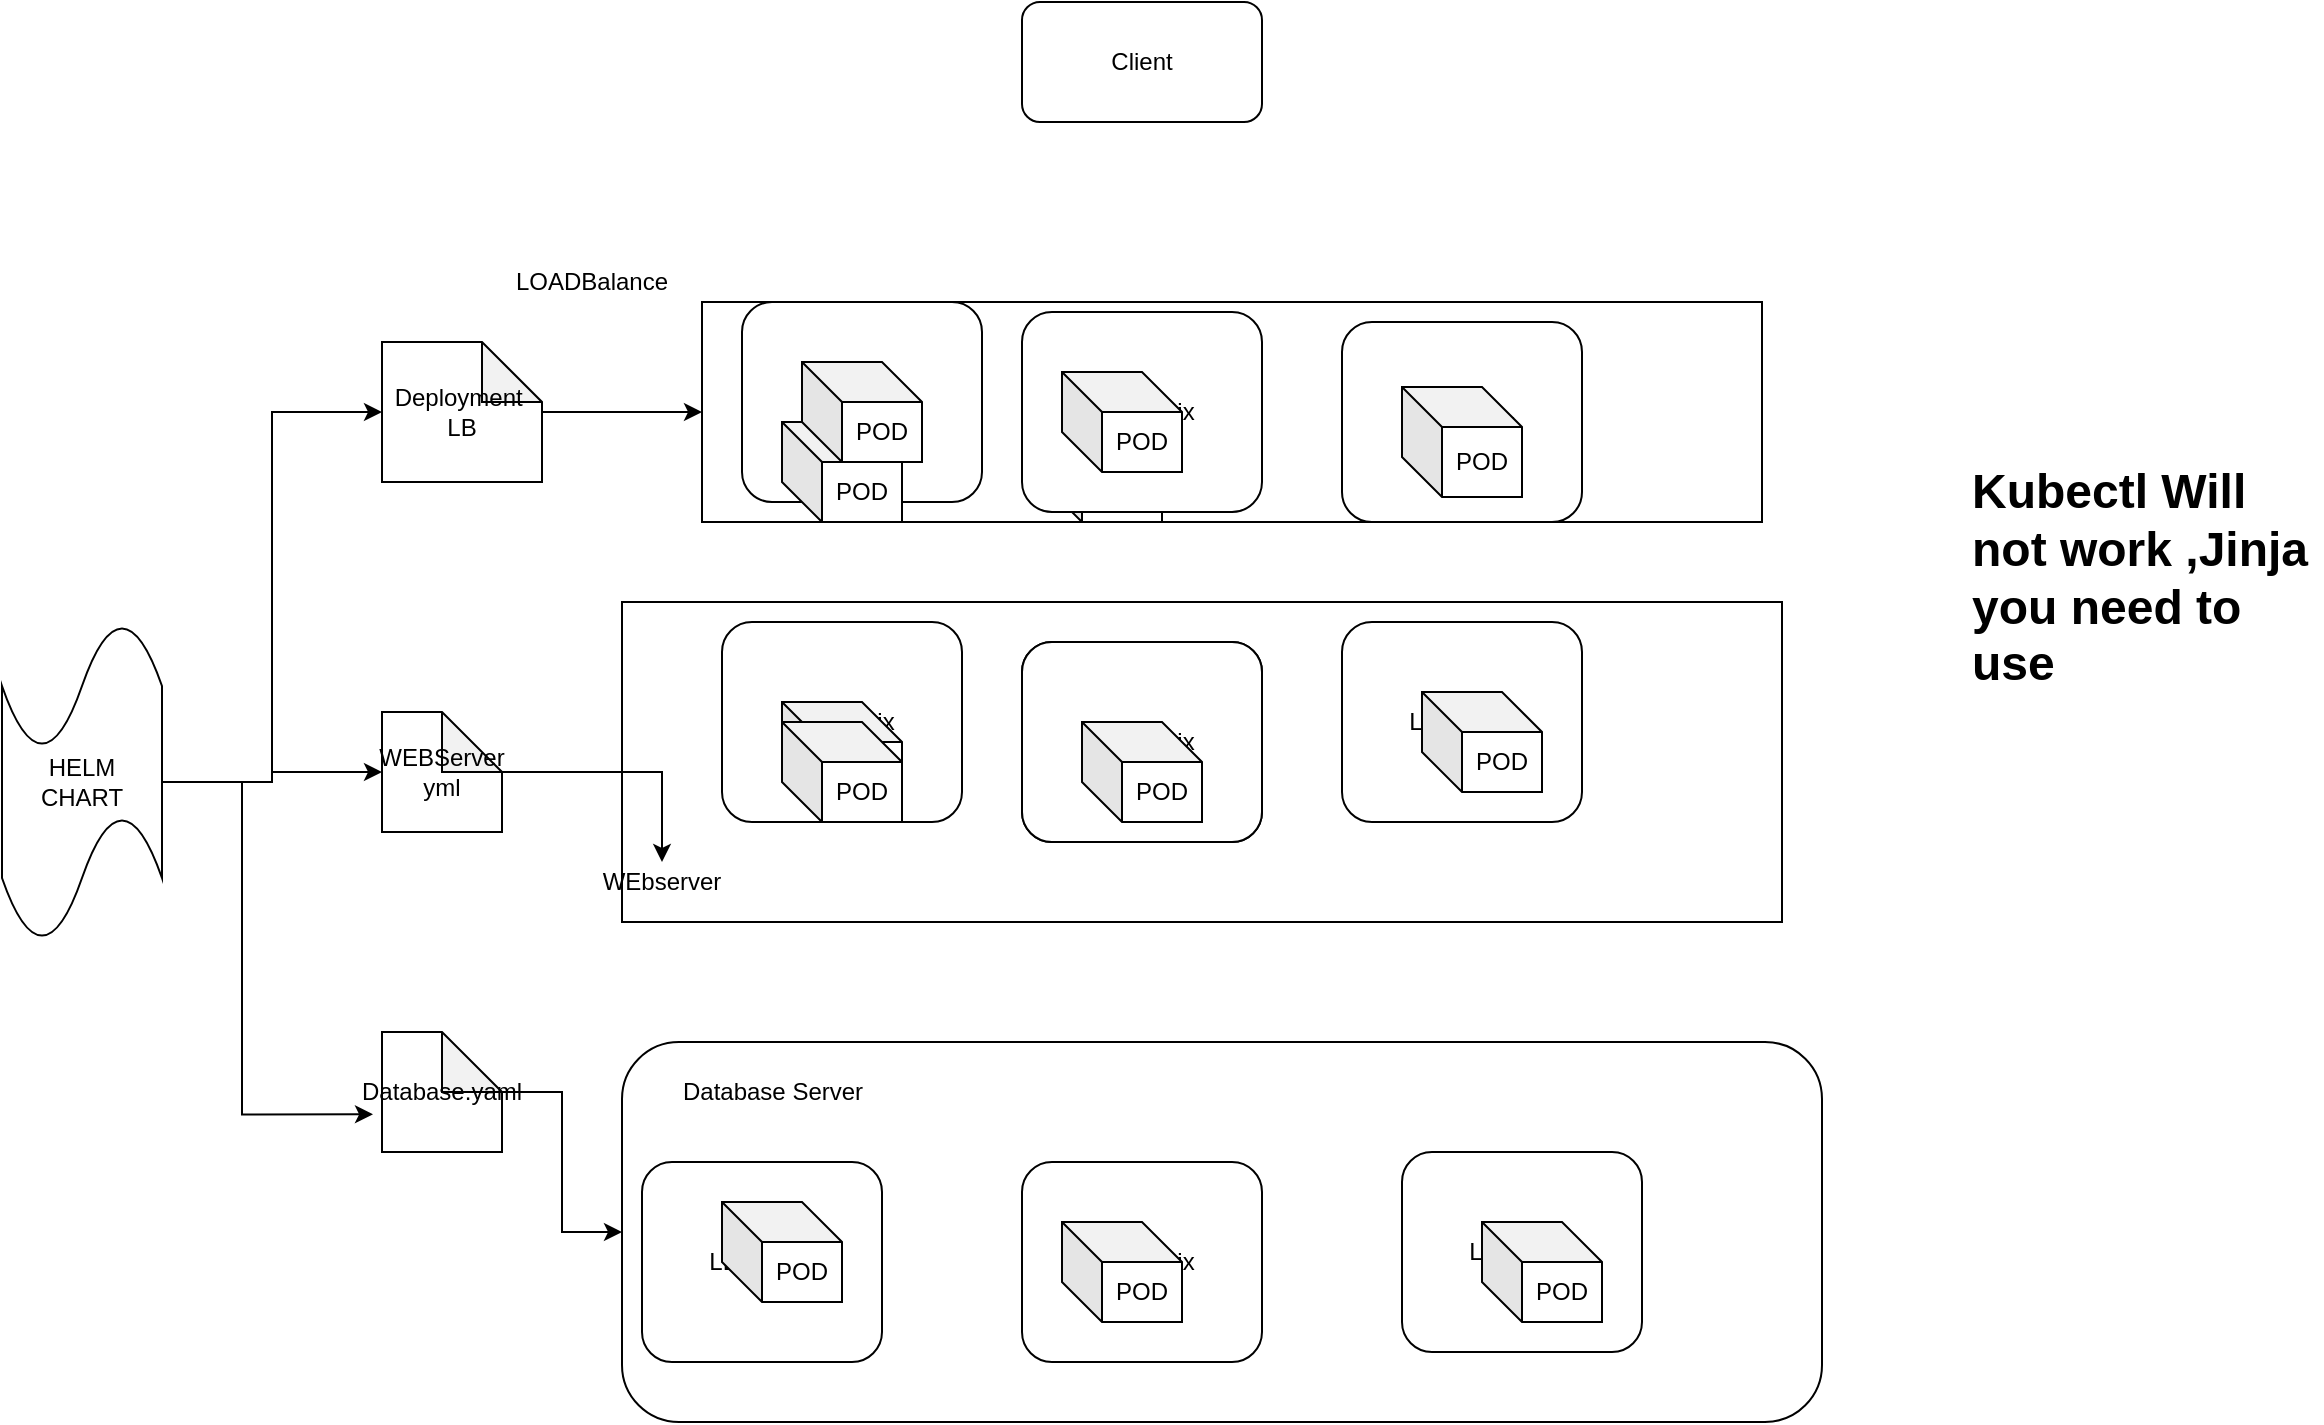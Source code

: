 <mxfile version="13.6.2" type="github">
  <diagram id="wqfrqZWFyYxzemjbg7Se" name="Page-1">
    <mxGraphModel dx="1394" dy="661" grid="1" gridSize="10" guides="1" tooltips="1" connect="1" arrows="1" fold="1" page="1" pageScale="1" pageWidth="1200" pageHeight="1600" math="0" shadow="0">
      <root>
        <mxCell id="0" />
        <mxCell id="1" parent="0" />
        <mxCell id="jHP3H9qB1PRL4B_jyPNL-39" value="" style="rounded=1;whiteSpace=wrap;html=1;" vertex="1" parent="1">
          <mxGeometry x="320" y="540" width="600" height="190" as="geometry" />
        </mxCell>
        <mxCell id="jHP3H9qB1PRL4B_jyPNL-34" value="" style="rounded=0;whiteSpace=wrap;html=1;" vertex="1" parent="1">
          <mxGeometry x="320" y="320" width="580" height="160" as="geometry" />
        </mxCell>
        <mxCell id="jHP3H9qB1PRL4B_jyPNL-21" value="" style="rounded=0;whiteSpace=wrap;html=1;" vertex="1" parent="1">
          <mxGeometry x="360" y="170" width="530" height="110" as="geometry" />
        </mxCell>
        <mxCell id="jHP3H9qB1PRL4B_jyPNL-1" value="Client " style="rounded=1;whiteSpace=wrap;html=1;" vertex="1" parent="1">
          <mxGeometry x="520" y="20" width="120" height="60" as="geometry" />
        </mxCell>
        <mxCell id="jHP3H9qB1PRL4B_jyPNL-2" value="" style="rounded=1;whiteSpace=wrap;html=1;" vertex="1" parent="1">
          <mxGeometry x="380" y="190" width="120" height="60" as="geometry" />
        </mxCell>
        <mxCell id="jHP3H9qB1PRL4B_jyPNL-3" value="LB (Ngnix" style="rounded=1;whiteSpace=wrap;html=1;" vertex="1" parent="1">
          <mxGeometry x="380" y="170" width="120" height="100" as="geometry" />
        </mxCell>
        <mxCell id="jHP3H9qB1PRL4B_jyPNL-6" value="POD" style="shape=cube;whiteSpace=wrap;html=1;boundedLbl=1;backgroundOutline=1;darkOpacity=0.05;darkOpacity2=0.1;" vertex="1" parent="1">
          <mxGeometry x="400" y="230" width="60" height="50" as="geometry" />
        </mxCell>
        <mxCell id="jHP3H9qB1PRL4B_jyPNL-8" value="POD" style="shape=cube;whiteSpace=wrap;html=1;boundedLbl=1;backgroundOutline=1;darkOpacity=0.05;darkOpacity2=0.1;" vertex="1" parent="1">
          <mxGeometry x="410" y="200" width="60" height="50" as="geometry" />
        </mxCell>
        <mxCell id="jHP3H9qB1PRL4B_jyPNL-9" value="LB (Ngnix" style="rounded=1;whiteSpace=wrap;html=1;" vertex="1" parent="1">
          <mxGeometry x="680" y="180" width="120" height="100" as="geometry" />
        </mxCell>
        <mxCell id="jHP3H9qB1PRL4B_jyPNL-10" value="POD" style="shape=cube;whiteSpace=wrap;html=1;boundedLbl=1;backgroundOutline=1;darkOpacity=0.05;darkOpacity2=0.1;" vertex="1" parent="1">
          <mxGeometry x="710" y="212.5" width="60" height="55" as="geometry" />
        </mxCell>
        <mxCell id="jHP3H9qB1PRL4B_jyPNL-12" value="POD" style="shape=cube;whiteSpace=wrap;html=1;boundedLbl=1;backgroundOutline=1;darkOpacity=0.05;darkOpacity2=0.1;" vertex="1" parent="1">
          <mxGeometry x="530" y="230" width="60" height="50" as="geometry" />
        </mxCell>
        <mxCell id="jHP3H9qB1PRL4B_jyPNL-13" value="LB (Ngnix" style="rounded=1;whiteSpace=wrap;html=1;" vertex="1" parent="1">
          <mxGeometry x="370" y="330" width="120" height="100" as="geometry" />
        </mxCell>
        <mxCell id="jHP3H9qB1PRL4B_jyPNL-14" value="POD" style="shape=cube;whiteSpace=wrap;html=1;boundedLbl=1;backgroundOutline=1;darkOpacity=0.05;darkOpacity2=0.1;" vertex="1" parent="1">
          <mxGeometry x="400" y="370" width="60" height="50" as="geometry" />
        </mxCell>
        <mxCell id="jHP3H9qB1PRL4B_jyPNL-16" value="POD" style="shape=cube;whiteSpace=wrap;html=1;boundedLbl=1;backgroundOutline=1;darkOpacity=0.05;darkOpacity2=0.1;" vertex="1" parent="1">
          <mxGeometry x="400" y="380" width="60" height="50" as="geometry" />
        </mxCell>
        <mxCell id="jHP3H9qB1PRL4B_jyPNL-17" value="LB (Ngnix" style="rounded=1;whiteSpace=wrap;html=1;" vertex="1" parent="1">
          <mxGeometry x="680" y="330" width="120" height="100" as="geometry" />
        </mxCell>
        <mxCell id="jHP3H9qB1PRL4B_jyPNL-18" value="POD" style="shape=cube;whiteSpace=wrap;html=1;boundedLbl=1;backgroundOutline=1;darkOpacity=0.05;darkOpacity2=0.1;" vertex="1" parent="1">
          <mxGeometry x="720" y="365" width="60" height="50" as="geometry" />
        </mxCell>
        <mxCell id="jHP3H9qB1PRL4B_jyPNL-19" value="LB (Ngnix" style="rounded=1;whiteSpace=wrap;html=1;" vertex="1" parent="1">
          <mxGeometry x="520" y="340" width="120" height="100" as="geometry" />
        </mxCell>
        <mxCell id="jHP3H9qB1PRL4B_jyPNL-20" value="POD" style="shape=cube;whiteSpace=wrap;html=1;boundedLbl=1;backgroundOutline=1;darkOpacity=0.05;darkOpacity2=0.1;" vertex="1" parent="1">
          <mxGeometry x="550" y="380" width="60" height="50" as="geometry" />
        </mxCell>
        <mxCell id="jHP3H9qB1PRL4B_jyPNL-22" value="LOADBalance " style="text;html=1;strokeColor=none;fillColor=none;align=center;verticalAlign=middle;whiteSpace=wrap;rounded=0;" vertex="1" parent="1">
          <mxGeometry x="260" y="150" width="90" height="20" as="geometry" />
        </mxCell>
        <mxCell id="jHP3H9qB1PRL4B_jyPNL-24" value="LB (Ngnix" style="rounded=1;whiteSpace=wrap;html=1;" vertex="1" parent="1">
          <mxGeometry x="520" y="340" width="120" height="100" as="geometry" />
        </mxCell>
        <mxCell id="jHP3H9qB1PRL4B_jyPNL-25" value="POD" style="shape=cube;whiteSpace=wrap;html=1;boundedLbl=1;backgroundOutline=1;darkOpacity=0.05;darkOpacity2=0.1;" vertex="1" parent="1">
          <mxGeometry x="550" y="380" width="60" height="50" as="geometry" />
        </mxCell>
        <mxCell id="jHP3H9qB1PRL4B_jyPNL-26" value="LB (Ngnix" style="rounded=1;whiteSpace=wrap;html=1;" vertex="1" parent="1">
          <mxGeometry x="520" y="600" width="120" height="100" as="geometry" />
        </mxCell>
        <mxCell id="jHP3H9qB1PRL4B_jyPNL-27" value="POD" style="shape=cube;whiteSpace=wrap;html=1;boundedLbl=1;backgroundOutline=1;darkOpacity=0.05;darkOpacity2=0.1;" vertex="1" parent="1">
          <mxGeometry x="540" y="630" width="60" height="50" as="geometry" />
        </mxCell>
        <mxCell id="jHP3H9qB1PRL4B_jyPNL-28" value="LB (Ngnix" style="rounded=1;whiteSpace=wrap;html=1;" vertex="1" parent="1">
          <mxGeometry x="330" y="600" width="120" height="100" as="geometry" />
        </mxCell>
        <mxCell id="jHP3H9qB1PRL4B_jyPNL-29" value="POD" style="shape=cube;whiteSpace=wrap;html=1;boundedLbl=1;backgroundOutline=1;darkOpacity=0.05;darkOpacity2=0.1;" vertex="1" parent="1">
          <mxGeometry x="370" y="620" width="60" height="50" as="geometry" />
        </mxCell>
        <mxCell id="jHP3H9qB1PRL4B_jyPNL-32" value="LB (Ngnix" style="rounded=1;whiteSpace=wrap;html=1;" vertex="1" parent="1">
          <mxGeometry x="710" y="595" width="120" height="100" as="geometry" />
        </mxCell>
        <mxCell id="jHP3H9qB1PRL4B_jyPNL-33" value="POD" style="shape=cube;whiteSpace=wrap;html=1;boundedLbl=1;backgroundOutline=1;darkOpacity=0.05;darkOpacity2=0.1;" vertex="1" parent="1">
          <mxGeometry x="750" y="630" width="60" height="50" as="geometry" />
        </mxCell>
        <mxCell id="jHP3H9qB1PRL4B_jyPNL-35" value="WEbserver " style="text;html=1;strokeColor=none;fillColor=none;align=center;verticalAlign=middle;whiteSpace=wrap;rounded=0;" vertex="1" parent="1">
          <mxGeometry x="320" y="450" width="40" height="20" as="geometry" />
        </mxCell>
        <mxCell id="jHP3H9qB1PRL4B_jyPNL-40" value="Database Server " style="text;html=1;align=center;verticalAlign=middle;resizable=0;points=[];autosize=1;" vertex="1" parent="1">
          <mxGeometry x="340" y="555" width="110" height="20" as="geometry" />
        </mxCell>
        <mxCell id="jHP3H9qB1PRL4B_jyPNL-41" value="LB (Ngnix" style="rounded=1;whiteSpace=wrap;html=1;" vertex="1" parent="1">
          <mxGeometry x="520" y="175" width="120" height="100" as="geometry" />
        </mxCell>
        <mxCell id="jHP3H9qB1PRL4B_jyPNL-42" value="POD" style="shape=cube;whiteSpace=wrap;html=1;boundedLbl=1;backgroundOutline=1;darkOpacity=0.05;darkOpacity2=0.1;" vertex="1" parent="1">
          <mxGeometry x="540" y="205" width="60" height="50" as="geometry" />
        </mxCell>
        <mxCell id="jHP3H9qB1PRL4B_jyPNL-52" style="edgeStyle=orthogonalEdgeStyle;rounded=0;orthogonalLoop=1;jettySize=auto;html=1;entryX=0;entryY=0.5;entryDx=0;entryDy=0;" edge="1" parent="1" source="jHP3H9qB1PRL4B_jyPNL-43" target="jHP3H9qB1PRL4B_jyPNL-21">
          <mxGeometry relative="1" as="geometry" />
        </mxCell>
        <mxCell id="jHP3H9qB1PRL4B_jyPNL-43" value="Deployment&amp;nbsp; LB" style="shape=note;whiteSpace=wrap;html=1;backgroundOutline=1;darkOpacity=0.05;" vertex="1" parent="1">
          <mxGeometry x="200" y="190" width="80" height="70" as="geometry" />
        </mxCell>
        <mxCell id="jHP3H9qB1PRL4B_jyPNL-53" value="" style="edgeStyle=orthogonalEdgeStyle;rounded=0;orthogonalLoop=1;jettySize=auto;html=1;" edge="1" parent="1" source="jHP3H9qB1PRL4B_jyPNL-44" target="jHP3H9qB1PRL4B_jyPNL-35">
          <mxGeometry relative="1" as="geometry" />
        </mxCell>
        <mxCell id="jHP3H9qB1PRL4B_jyPNL-44" value="WEBServer yml" style="shape=note;whiteSpace=wrap;html=1;backgroundOutline=1;darkOpacity=0.05;" vertex="1" parent="1">
          <mxGeometry x="200" y="375" width="60" height="60" as="geometry" />
        </mxCell>
        <mxCell id="jHP3H9qB1PRL4B_jyPNL-54" style="edgeStyle=orthogonalEdgeStyle;rounded=0;orthogonalLoop=1;jettySize=auto;html=1;" edge="1" parent="1" source="jHP3H9qB1PRL4B_jyPNL-45" target="jHP3H9qB1PRL4B_jyPNL-39">
          <mxGeometry relative="1" as="geometry" />
        </mxCell>
        <mxCell id="jHP3H9qB1PRL4B_jyPNL-45" value="Database.yaml" style="shape=note;whiteSpace=wrap;html=1;backgroundOutline=1;darkOpacity=0.05;" vertex="1" parent="1">
          <mxGeometry x="200" y="535" width="60" height="60" as="geometry" />
        </mxCell>
        <mxCell id="jHP3H9qB1PRL4B_jyPNL-47" style="edgeStyle=orthogonalEdgeStyle;rounded=0;orthogonalLoop=1;jettySize=auto;html=1;entryX=0;entryY=0.5;entryDx=0;entryDy=0;entryPerimeter=0;" edge="1" parent="1" source="jHP3H9qB1PRL4B_jyPNL-46" target="jHP3H9qB1PRL4B_jyPNL-43">
          <mxGeometry relative="1" as="geometry" />
        </mxCell>
        <mxCell id="jHP3H9qB1PRL4B_jyPNL-48" style="edgeStyle=orthogonalEdgeStyle;rounded=0;orthogonalLoop=1;jettySize=auto;html=1;entryX=0;entryY=0.5;entryDx=0;entryDy=0;entryPerimeter=0;" edge="1" parent="1" source="jHP3H9qB1PRL4B_jyPNL-46" target="jHP3H9qB1PRL4B_jyPNL-44">
          <mxGeometry relative="1" as="geometry" />
        </mxCell>
        <mxCell id="jHP3H9qB1PRL4B_jyPNL-49" style="edgeStyle=orthogonalEdgeStyle;rounded=0;orthogonalLoop=1;jettySize=auto;html=1;entryX=-0.075;entryY=0.686;entryDx=0;entryDy=0;entryPerimeter=0;" edge="1" parent="1" source="jHP3H9qB1PRL4B_jyPNL-46" target="jHP3H9qB1PRL4B_jyPNL-45">
          <mxGeometry relative="1" as="geometry">
            <Array as="points">
              <mxPoint x="130" y="410" />
              <mxPoint x="130" y="576" />
            </Array>
          </mxGeometry>
        </mxCell>
        <mxCell id="jHP3H9qB1PRL4B_jyPNL-46" value="&lt;div&gt;HELM &lt;br&gt;&lt;/div&gt;&lt;div&gt;CHART&lt;/div&gt;" style="shape=tape;whiteSpace=wrap;html=1;" vertex="1" parent="1">
          <mxGeometry x="10" y="330" width="80" height="160" as="geometry" />
        </mxCell>
        <mxCell id="jHP3H9qB1PRL4B_jyPNL-50" value="&lt;h1&gt;Kubectl Will not work ,Jinja you need to use &lt;br&gt;&lt;/h1&gt;" style="text;html=1;strokeColor=none;fillColor=none;spacing=5;spacingTop=-20;whiteSpace=wrap;overflow=hidden;rounded=0;" vertex="1" parent="1">
          <mxGeometry x="990" y="245" width="180" height="165" as="geometry" />
        </mxCell>
      </root>
    </mxGraphModel>
  </diagram>
</mxfile>
